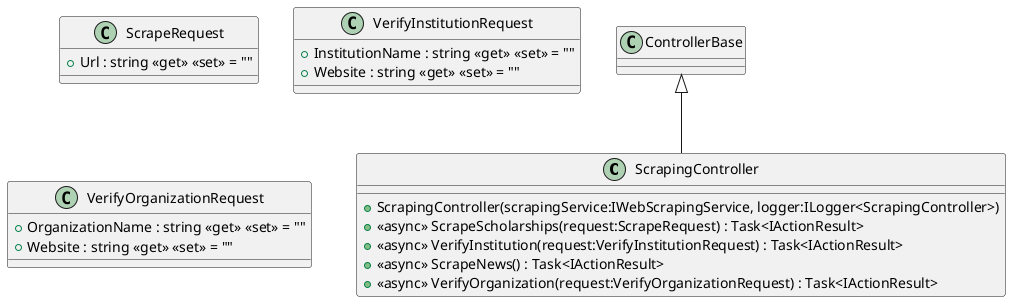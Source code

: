 @startuml
class ScrapingController {
    + ScrapingController(scrapingService:IWebScrapingService, logger:ILogger<ScrapingController>)
    + <<async>> ScrapeScholarships(request:ScrapeRequest) : Task<IActionResult>
    + <<async>> VerifyInstitution(request:VerifyInstitutionRequest) : Task<IActionResult>
    + <<async>> ScrapeNews() : Task<IActionResult>
    + <<async>> VerifyOrganization(request:VerifyOrganizationRequest) : Task<IActionResult>
}
class ScrapeRequest {
    + Url : string <<get>> <<set>> = ""
}
class VerifyInstitutionRequest {
    + InstitutionName : string <<get>> <<set>> = ""
    + Website : string <<get>> <<set>> = ""
}
class VerifyOrganizationRequest {
    + OrganizationName : string <<get>> <<set>> = ""
    + Website : string <<get>> <<set>> = ""
}
ControllerBase <|-- ScrapingController
@enduml

